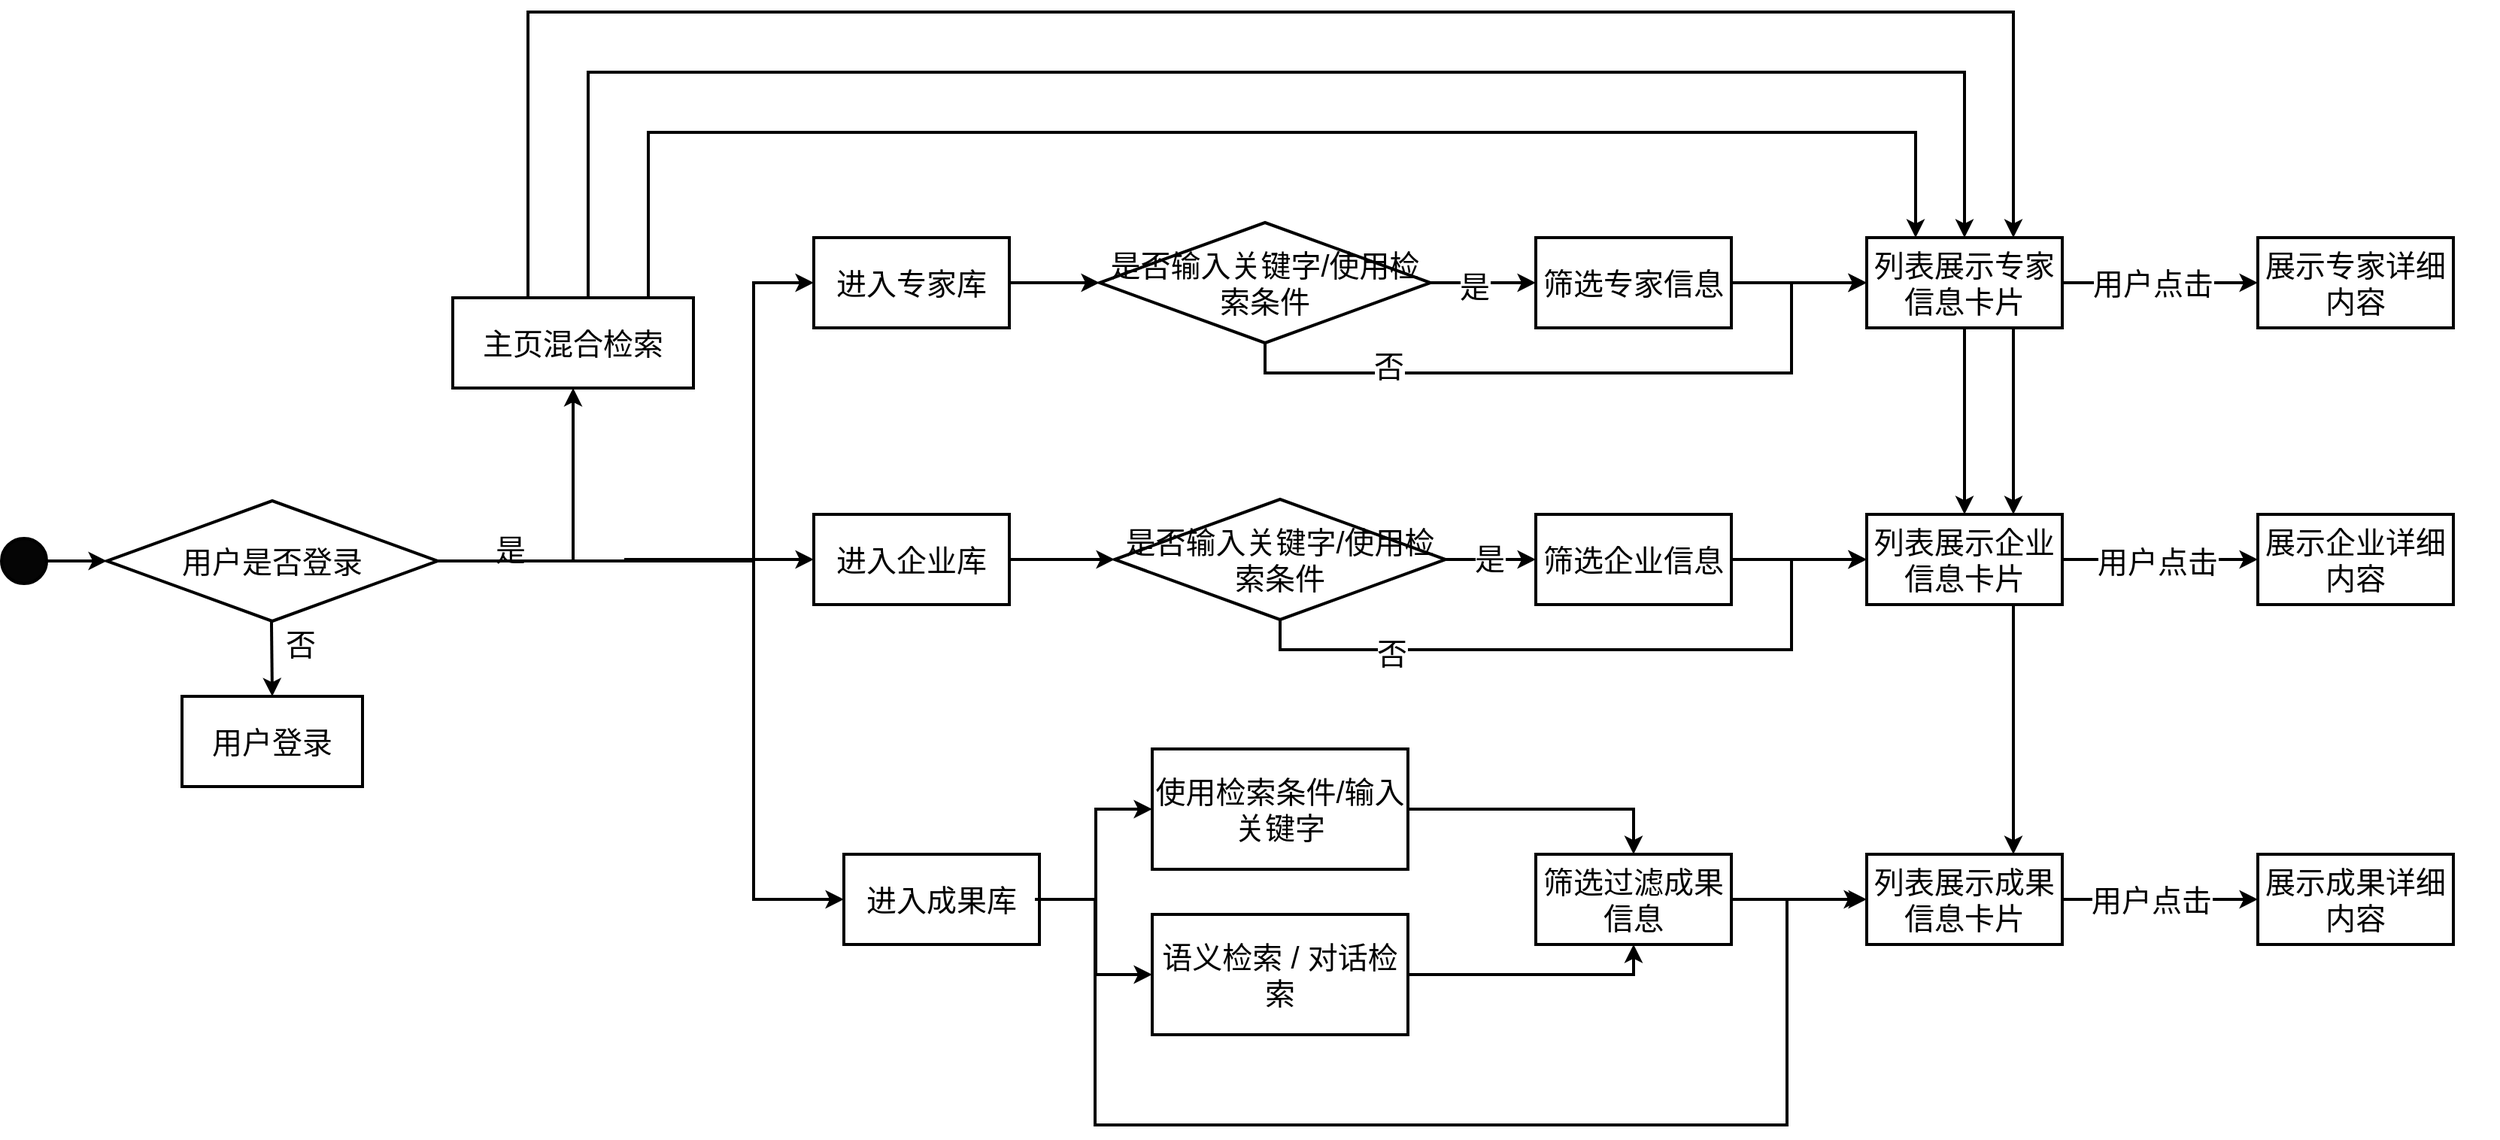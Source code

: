 <mxfile version="24.1.0" type="github">
  <diagram id="6a731a19-8d31-9384-78a2-239565b7b9f0" name="Page-1">
    <mxGraphModel dx="1351" dy="961" grid="1" gridSize="10" guides="1" tooltips="1" connect="1" arrows="1" fold="1" page="1" pageScale="1" pageWidth="1169" pageHeight="827" background="none" math="0" shadow="0">
      <root>
        <mxCell id="0" />
        <mxCell id="1" parent="0" />
        <mxCell id="HjFKRSdiYvEhEO2Qcr20-55" value="" style="ellipse;whiteSpace=wrap;html=1;aspect=fixed;fillColor=#050505;strokeWidth=2;fontSize=20;" parent="1" vertex="1">
          <mxGeometry x="20" y="400" width="30" height="30" as="geometry" />
        </mxCell>
        <mxCell id="HjFKRSdiYvEhEO2Qcr20-96" style="edgeStyle=orthogonalEdgeStyle;rounded=0;orthogonalLoop=1;jettySize=auto;html=1;exitX=1;exitY=0.5;exitDx=0;exitDy=0;entryX=0;entryY=0.5;entryDx=0;entryDy=0;fontSize=20;strokeWidth=2;" parent="1" source="HjFKRSdiYvEhEO2Qcr20-56" target="HjFKRSdiYvEhEO2Qcr20-67" edge="1">
          <mxGeometry relative="1" as="geometry" />
        </mxCell>
        <mxCell id="HjFKRSdiYvEhEO2Qcr20-98" style="edgeStyle=orthogonalEdgeStyle;rounded=0;orthogonalLoop=1;jettySize=auto;html=1;exitX=1;exitY=0.5;exitDx=0;exitDy=0;entryX=0.5;entryY=1;entryDx=0;entryDy=0;fontSize=20;strokeWidth=2;" parent="1" source="HjFKRSdiYvEhEO2Qcr20-56" target="HjFKRSdiYvEhEO2Qcr20-63" edge="1">
          <mxGeometry relative="1" as="geometry" />
        </mxCell>
        <mxCell id="HjFKRSdiYvEhEO2Qcr20-99" value="是" style="edgeLabel;html=1;align=center;verticalAlign=middle;resizable=0;points=[];fontSize=20;" parent="HjFKRSdiYvEhEO2Qcr20-98" vertex="1" connectable="0">
          <mxGeometry x="-0.545" y="8" relative="1" as="geometry">
            <mxPoint x="1" as="offset" />
          </mxGeometry>
        </mxCell>
        <mxCell id="HjFKRSdiYvEhEO2Qcr20-101" style="edgeStyle=orthogonalEdgeStyle;rounded=0;orthogonalLoop=1;jettySize=auto;html=1;exitX=1;exitY=0.5;exitDx=0;exitDy=0;entryX=0;entryY=0.5;entryDx=0;entryDy=0;fontSize=20;strokeWidth=2;" parent="1" edge="1">
          <mxGeometry relative="1" as="geometry">
            <mxPoint x="310" y="415.0" as="sourcePoint" />
            <mxPoint x="560" y="230" as="targetPoint" />
            <Array as="points">
              <mxPoint x="520" y="415" />
              <mxPoint x="520" y="230" />
            </Array>
          </mxGeometry>
        </mxCell>
        <mxCell id="EPIiO57T3E8FwwLYKxqD-9" style="edgeStyle=orthogonalEdgeStyle;rounded=0;orthogonalLoop=1;jettySize=auto;html=1;exitX=1;exitY=0.5;exitDx=0;exitDy=0;entryX=0;entryY=0.5;entryDx=0;entryDy=0;strokeWidth=2;" edge="1" parent="1" source="HjFKRSdiYvEhEO2Qcr20-56" target="HjFKRSdiYvEhEO2Qcr20-69">
          <mxGeometry relative="1" as="geometry">
            <Array as="points">
              <mxPoint x="520" y="415" />
              <mxPoint x="520" y="640" />
            </Array>
          </mxGeometry>
        </mxCell>
        <mxCell id="HjFKRSdiYvEhEO2Qcr20-56" value="&lt;font style=&quot;font-size: 20px;&quot;&gt;用户是否登录&lt;/font&gt;" style="rhombus;whiteSpace=wrap;html=1;strokeWidth=2;fontSize=20;" parent="1" vertex="1">
          <mxGeometry x="90" y="375" width="220" height="80" as="geometry" />
        </mxCell>
        <mxCell id="HjFKRSdiYvEhEO2Qcr20-57" value="" style="group;strokeWidth=2;fontSize=20;" parent="1" vertex="1" connectable="0">
          <mxGeometry x="140" y="505" width="120" height="60" as="geometry" />
        </mxCell>
        <mxCell id="HjFKRSdiYvEhEO2Qcr20-58" value="&lt;font style=&quot;font-size: 20px;&quot;&gt;用户登录&lt;/font&gt;" style="rounded=0;whiteSpace=wrap;html=1;strokeWidth=2;fontSize=20;" parent="HjFKRSdiYvEhEO2Qcr20-57" vertex="1">
          <mxGeometry width="120" height="60" as="geometry" />
        </mxCell>
        <mxCell id="HjFKRSdiYvEhEO2Qcr20-59" value="" style="endArrow=classic;html=1;rounded=0;entryX=0.5;entryY=0;entryDx=0;entryDy=0;strokeWidth=2;fontSize=20;" parent="1" target="HjFKRSdiYvEhEO2Qcr20-58" edge="1">
          <mxGeometry width="50" height="50" relative="1" as="geometry">
            <mxPoint x="199.47" y="455" as="sourcePoint" />
            <mxPoint x="539.47" y="615" as="targetPoint" />
          </mxGeometry>
        </mxCell>
        <mxCell id="HjFKRSdiYvEhEO2Qcr20-60" value="&lt;font style=&quot;font-size: 20px;&quot;&gt;否&lt;/font&gt;" style="text;html=1;align=center;verticalAlign=middle;whiteSpace=wrap;rounded=0;strokeWidth=2;fontSize=20;" parent="1" vertex="1">
          <mxGeometry x="189.47" y="455" width="60" height="30" as="geometry" />
        </mxCell>
        <mxCell id="HjFKRSdiYvEhEO2Qcr20-61" value="" style="endArrow=classic;html=1;rounded=0;exitX=1;exitY=0.5;exitDx=0;exitDy=0;entryX=0;entryY=0.5;entryDx=0;entryDy=0;strokeWidth=2;fontSize=20;" parent="1" source="HjFKRSdiYvEhEO2Qcr20-55" target="HjFKRSdiYvEhEO2Qcr20-56" edge="1">
          <mxGeometry width="50" height="50" relative="1" as="geometry">
            <mxPoint x="360" y="570" as="sourcePoint" />
            <mxPoint x="410" y="520" as="targetPoint" />
          </mxGeometry>
        </mxCell>
        <mxCell id="HjFKRSdiYvEhEO2Qcr20-62" value="" style="group;strokeWidth=2;fontSize=20;" parent="1" vertex="1" connectable="0">
          <mxGeometry x="320" y="240" width="160" height="60" as="geometry" />
        </mxCell>
        <mxCell id="HjFKRSdiYvEhEO2Qcr20-63" value="&lt;font style=&quot;font-size: 20px;&quot;&gt;主页混合检索&lt;/font&gt;" style="rounded=0;whiteSpace=wrap;html=1;strokeWidth=2;fontSize=20;" parent="HjFKRSdiYvEhEO2Qcr20-62" vertex="1">
          <mxGeometry width="160" height="60" as="geometry" />
        </mxCell>
        <mxCell id="HjFKRSdiYvEhEO2Qcr20-64" value="" style="group;strokeWidth=2;fontSize=20;" parent="1" vertex="1" connectable="0">
          <mxGeometry x="560" y="200" width="160" height="60" as="geometry" />
        </mxCell>
        <mxCell id="HjFKRSdiYvEhEO2Qcr20-65" value="&lt;font style=&quot;font-size: 20px;&quot;&gt;进入专家库&lt;/font&gt;" style="rounded=0;whiteSpace=wrap;html=1;strokeWidth=2;fontSize=20;" parent="HjFKRSdiYvEhEO2Qcr20-64" vertex="1">
          <mxGeometry width="130" height="60" as="geometry" />
        </mxCell>
        <mxCell id="HjFKRSdiYvEhEO2Qcr20-66" value="" style="group;strokeWidth=2;fontSize=20;" parent="1" vertex="1" connectable="0">
          <mxGeometry x="560" y="384" width="160" height="60" as="geometry" />
        </mxCell>
        <mxCell id="HjFKRSdiYvEhEO2Qcr20-67" value="&lt;font style=&quot;font-size: 20px;&quot;&gt;进入企业库&lt;/font&gt;" style="rounded=0;whiteSpace=wrap;html=1;strokeWidth=2;fontSize=20;" parent="HjFKRSdiYvEhEO2Qcr20-66" vertex="1">
          <mxGeometry width="130" height="60" as="geometry" />
        </mxCell>
        <mxCell id="HjFKRSdiYvEhEO2Qcr20-68" value="" style="group;strokeWidth=2;fontSize=20;" parent="1" vertex="1" connectable="0">
          <mxGeometry x="580" y="610" width="160" height="60" as="geometry" />
        </mxCell>
        <mxCell id="HjFKRSdiYvEhEO2Qcr20-69" value="&lt;font style=&quot;font-size: 20px;&quot;&gt;进入成果库&lt;/font&gt;" style="rounded=0;whiteSpace=wrap;html=1;strokeWidth=2;fontSize=20;" parent="HjFKRSdiYvEhEO2Qcr20-68" vertex="1">
          <mxGeometry width="130" height="60" as="geometry" />
        </mxCell>
        <mxCell id="HjFKRSdiYvEhEO2Qcr20-104" style="edgeStyle=orthogonalEdgeStyle;rounded=0;orthogonalLoop=1;jettySize=auto;html=1;exitX=1;exitY=0.5;exitDx=0;exitDy=0;entryX=0;entryY=0.5;entryDx=0;entryDy=0;fontSize=20;strokeWidth=2;" parent="1" source="HjFKRSdiYvEhEO2Qcr20-71" target="HjFKRSdiYvEhEO2Qcr20-75" edge="1">
          <mxGeometry relative="1" as="geometry" />
        </mxCell>
        <mxCell id="HjFKRSdiYvEhEO2Qcr20-123" value="是" style="edgeLabel;html=1;align=center;verticalAlign=middle;resizable=0;points=[];fontSize=20;" parent="HjFKRSdiYvEhEO2Qcr20-104" vertex="1" connectable="0">
          <mxGeometry x="-0.185" y="-2" relative="1" as="geometry">
            <mxPoint as="offset" />
          </mxGeometry>
        </mxCell>
        <mxCell id="HjFKRSdiYvEhEO2Qcr20-112" style="edgeStyle=orthogonalEdgeStyle;rounded=0;orthogonalLoop=1;jettySize=auto;html=1;exitX=0.5;exitY=1;exitDx=0;exitDy=0;entryX=0;entryY=0.5;entryDx=0;entryDy=0;fontSize=20;strokeWidth=2;" parent="1" source="HjFKRSdiYvEhEO2Qcr20-71" target="HjFKRSdiYvEhEO2Qcr20-81" edge="1">
          <mxGeometry relative="1" as="geometry">
            <Array as="points">
              <mxPoint x="860" y="290" />
              <mxPoint x="1210" y="290" />
              <mxPoint x="1210" y="230" />
            </Array>
          </mxGeometry>
        </mxCell>
        <mxCell id="HjFKRSdiYvEhEO2Qcr20-122" value="否" style="edgeLabel;html=1;align=center;verticalAlign=middle;resizable=0;points=[];fontSize=20;" parent="HjFKRSdiYvEhEO2Qcr20-112" vertex="1" connectable="0">
          <mxGeometry x="-0.578" y="5" relative="1" as="geometry">
            <mxPoint as="offset" />
          </mxGeometry>
        </mxCell>
        <mxCell id="HjFKRSdiYvEhEO2Qcr20-71" value="&lt;font style=&quot;font-size: 20px;&quot;&gt;是否输入关键字/使用检索条件&lt;/font&gt;" style="rhombus;whiteSpace=wrap;html=1;strokeWidth=2;fontSize=20;" parent="1" vertex="1">
          <mxGeometry x="750" y="190" width="220" height="80" as="geometry" />
        </mxCell>
        <mxCell id="HjFKRSdiYvEhEO2Qcr20-107" style="edgeStyle=orthogonalEdgeStyle;rounded=0;orthogonalLoop=1;jettySize=auto;html=1;exitX=1;exitY=0.5;exitDx=0;exitDy=0;entryX=0;entryY=0.5;entryDx=0;entryDy=0;fontSize=20;strokeWidth=2;" parent="1" source="HjFKRSdiYvEhEO2Qcr20-72" target="HjFKRSdiYvEhEO2Qcr20-77" edge="1">
          <mxGeometry relative="1" as="geometry" />
        </mxCell>
        <mxCell id="HjFKRSdiYvEhEO2Qcr20-126" value="是" style="edgeLabel;html=1;align=center;verticalAlign=middle;resizable=0;points=[];fontSize=20;" parent="HjFKRSdiYvEhEO2Qcr20-107" vertex="1" connectable="0">
          <mxGeometry x="-0.049" y="1" relative="1" as="geometry">
            <mxPoint as="offset" />
          </mxGeometry>
        </mxCell>
        <mxCell id="HjFKRSdiYvEhEO2Qcr20-114" style="edgeStyle=orthogonalEdgeStyle;rounded=0;orthogonalLoop=1;jettySize=auto;html=1;exitX=0.5;exitY=1;exitDx=0;exitDy=0;entryX=0;entryY=0.5;entryDx=0;entryDy=0;fontSize=20;strokeWidth=2;" parent="1" source="HjFKRSdiYvEhEO2Qcr20-72" target="HjFKRSdiYvEhEO2Qcr20-83" edge="1">
          <mxGeometry relative="1" as="geometry">
            <Array as="points">
              <mxPoint x="870" y="474" />
              <mxPoint x="1210" y="474" />
              <mxPoint x="1210" y="414" />
            </Array>
          </mxGeometry>
        </mxCell>
        <mxCell id="HjFKRSdiYvEhEO2Qcr20-124" value="否" style="edgeLabel;html=1;align=center;verticalAlign=middle;resizable=0;points=[];fontSize=20;" parent="HjFKRSdiYvEhEO2Qcr20-114" vertex="1" connectable="0">
          <mxGeometry x="-0.599" y="-2" relative="1" as="geometry">
            <mxPoint as="offset" />
          </mxGeometry>
        </mxCell>
        <mxCell id="HjFKRSdiYvEhEO2Qcr20-72" value="&lt;font style=&quot;font-size: 20px;&quot;&gt;是否输入关键字/使用检索条件&lt;/font&gt;" style="rhombus;whiteSpace=wrap;html=1;strokeWidth=2;fontSize=20;" parent="1" vertex="1">
          <mxGeometry x="760" y="374" width="220" height="80" as="geometry" />
        </mxCell>
        <mxCell id="HjFKRSdiYvEhEO2Qcr20-74" value="" style="group;strokeWidth=2;fontSize=20;" parent="1" vertex="1" connectable="0">
          <mxGeometry x="1040" y="200" width="160" height="60" as="geometry" />
        </mxCell>
        <mxCell id="HjFKRSdiYvEhEO2Qcr20-75" value="&lt;font style=&quot;font-size: 20px;&quot;&gt;筛选专家信息&lt;/font&gt;" style="rounded=0;whiteSpace=wrap;html=1;strokeWidth=2;fontSize=20;" parent="HjFKRSdiYvEhEO2Qcr20-74" vertex="1">
          <mxGeometry width="130" height="60" as="geometry" />
        </mxCell>
        <mxCell id="HjFKRSdiYvEhEO2Qcr20-76" value="" style="group;strokeWidth=2;fontSize=20;" parent="1" vertex="1" connectable="0">
          <mxGeometry x="1040" y="384" width="160" height="60" as="geometry" />
        </mxCell>
        <mxCell id="HjFKRSdiYvEhEO2Qcr20-77" value="&lt;font style=&quot;font-size: 20px;&quot;&gt;筛选企业信息&lt;/font&gt;" style="rounded=0;whiteSpace=wrap;html=1;strokeWidth=2;fontSize=20;" parent="HjFKRSdiYvEhEO2Qcr20-76" vertex="1">
          <mxGeometry width="130" height="60" as="geometry" />
        </mxCell>
        <mxCell id="HjFKRSdiYvEhEO2Qcr20-78" value="" style="group;strokeWidth=2;fontSize=20;" parent="1" vertex="1" connectable="0">
          <mxGeometry x="1040" y="610" width="160" height="60" as="geometry" />
        </mxCell>
        <mxCell id="HjFKRSdiYvEhEO2Qcr20-79" value="&lt;font style=&quot;font-size: 20px;&quot;&gt;筛选过滤成果信息&lt;/font&gt;" style="rounded=0;whiteSpace=wrap;html=1;strokeWidth=2;fontSize=20;" parent="HjFKRSdiYvEhEO2Qcr20-78" vertex="1">
          <mxGeometry width="130" height="60" as="geometry" />
        </mxCell>
        <mxCell id="HjFKRSdiYvEhEO2Qcr20-80" value="" style="group;strokeWidth=2;fontSize=20;" parent="1" vertex="1" connectable="0">
          <mxGeometry x="1260" y="200" width="160" height="60" as="geometry" />
        </mxCell>
        <mxCell id="HjFKRSdiYvEhEO2Qcr20-81" value="&lt;font style=&quot;font-size: 20px;&quot;&gt;列表展示专家信息卡片&lt;/font&gt;" style="rounded=0;whiteSpace=wrap;html=1;strokeWidth=2;fontSize=20;" parent="HjFKRSdiYvEhEO2Qcr20-80" vertex="1">
          <mxGeometry width="130" height="60" as="geometry" />
        </mxCell>
        <mxCell id="HjFKRSdiYvEhEO2Qcr20-82" value="" style="group;strokeWidth=2;fontSize=20;" parent="1" vertex="1" connectable="0">
          <mxGeometry x="1260" y="384" width="160" height="60" as="geometry" />
        </mxCell>
        <mxCell id="HjFKRSdiYvEhEO2Qcr20-83" value="&lt;font style=&quot;font-size: 20px;&quot;&gt;列表展示企业信息卡片&lt;/font&gt;" style="rounded=0;whiteSpace=wrap;html=1;strokeWidth=2;fontSize=20;" parent="HjFKRSdiYvEhEO2Qcr20-82" vertex="1">
          <mxGeometry width="130" height="60" as="geometry" />
        </mxCell>
        <mxCell id="HjFKRSdiYvEhEO2Qcr20-84" value="" style="group;strokeWidth=2;fontSize=20;" parent="1" vertex="1" connectable="0">
          <mxGeometry x="1260" y="610" width="160" height="60" as="geometry" />
        </mxCell>
        <mxCell id="HjFKRSdiYvEhEO2Qcr20-85" value="&lt;font style=&quot;font-size: 20px;&quot;&gt;列表展示成果信息卡片&lt;/font&gt;" style="rounded=0;whiteSpace=wrap;html=1;strokeWidth=2;fontSize=20;" parent="HjFKRSdiYvEhEO2Qcr20-84" vertex="1">
          <mxGeometry width="130" height="60" as="geometry" />
        </mxCell>
        <mxCell id="HjFKRSdiYvEhEO2Qcr20-90" value="" style="group;strokeWidth=2;fontSize=20;" parent="1" vertex="1" connectable="0">
          <mxGeometry x="1520" y="200" width="160" height="60" as="geometry" />
        </mxCell>
        <mxCell id="HjFKRSdiYvEhEO2Qcr20-91" value="&lt;font style=&quot;font-size: 20px;&quot;&gt;展示专家详细内容&lt;/font&gt;" style="rounded=0;whiteSpace=wrap;html=1;strokeWidth=2;fontSize=20;" parent="HjFKRSdiYvEhEO2Qcr20-90" vertex="1">
          <mxGeometry width="130" height="60" as="geometry" />
        </mxCell>
        <mxCell id="HjFKRSdiYvEhEO2Qcr20-92" value="" style="group;strokeWidth=2;fontSize=20;" parent="1" vertex="1" connectable="0">
          <mxGeometry x="1520" y="384" width="160" height="60" as="geometry" />
        </mxCell>
        <mxCell id="HjFKRSdiYvEhEO2Qcr20-93" value="&lt;font style=&quot;font-size: 20px;&quot;&gt;展示企业详细内容&lt;/font&gt;" style="rounded=0;whiteSpace=wrap;html=1;strokeWidth=2;fontSize=20;" parent="HjFKRSdiYvEhEO2Qcr20-92" vertex="1">
          <mxGeometry width="130" height="60" as="geometry" />
        </mxCell>
        <mxCell id="HjFKRSdiYvEhEO2Qcr20-94" value="" style="group;strokeWidth=2;fontSize=20;" parent="1" vertex="1" connectable="0">
          <mxGeometry x="1520" y="610" width="160" height="60" as="geometry" />
        </mxCell>
        <mxCell id="HjFKRSdiYvEhEO2Qcr20-95" value="&lt;font style=&quot;font-size: 20px;&quot;&gt;展示成果详细内容&lt;/font&gt;" style="rounded=0;whiteSpace=wrap;html=1;strokeWidth=2;fontSize=20;" parent="HjFKRSdiYvEhEO2Qcr20-94" vertex="1">
          <mxGeometry width="130" height="60" as="geometry" />
        </mxCell>
        <mxCell id="HjFKRSdiYvEhEO2Qcr20-102" style="edgeStyle=orthogonalEdgeStyle;rounded=0;orthogonalLoop=1;jettySize=auto;html=1;exitX=1;exitY=0.5;exitDx=0;exitDy=0;entryX=0;entryY=0.5;entryDx=0;entryDy=0;fontSize=20;strokeWidth=2;" parent="1" source="HjFKRSdiYvEhEO2Qcr20-65" target="HjFKRSdiYvEhEO2Qcr20-71" edge="1">
          <mxGeometry relative="1" as="geometry" />
        </mxCell>
        <mxCell id="HjFKRSdiYvEhEO2Qcr20-103" style="edgeStyle=orthogonalEdgeStyle;rounded=0;orthogonalLoop=1;jettySize=auto;html=1;exitX=1;exitY=0.5;exitDx=0;exitDy=0;entryX=0;entryY=0.5;entryDx=0;entryDy=0;fontSize=20;strokeWidth=2;" parent="1" source="HjFKRSdiYvEhEO2Qcr20-67" target="HjFKRSdiYvEhEO2Qcr20-72" edge="1">
          <mxGeometry relative="1" as="geometry" />
        </mxCell>
        <mxCell id="HjFKRSdiYvEhEO2Qcr20-105" style="edgeStyle=orthogonalEdgeStyle;rounded=0;orthogonalLoop=1;jettySize=auto;html=1;exitX=1;exitY=0.5;exitDx=0;exitDy=0;entryX=0;entryY=0.5;entryDx=0;entryDy=0;fontSize=20;strokeWidth=2;" parent="1" source="HjFKRSdiYvEhEO2Qcr20-75" target="HjFKRSdiYvEhEO2Qcr20-81" edge="1">
          <mxGeometry relative="1" as="geometry" />
        </mxCell>
        <mxCell id="HjFKRSdiYvEhEO2Qcr20-110" style="edgeStyle=orthogonalEdgeStyle;rounded=0;orthogonalLoop=1;jettySize=auto;html=1;exitX=1;exitY=0.5;exitDx=0;exitDy=0;entryX=0;entryY=0.5;entryDx=0;entryDy=0;fontSize=20;strokeWidth=2;" parent="1" source="HjFKRSdiYvEhEO2Qcr20-79" target="HjFKRSdiYvEhEO2Qcr20-85" edge="1">
          <mxGeometry relative="1" as="geometry" />
        </mxCell>
        <mxCell id="HjFKRSdiYvEhEO2Qcr20-111" style="edgeStyle=orthogonalEdgeStyle;rounded=0;orthogonalLoop=1;jettySize=auto;html=1;exitX=1;exitY=0.5;exitDx=0;exitDy=0;entryX=0;entryY=0.5;entryDx=0;entryDy=0;fontSize=20;strokeWidth=2;" parent="1" source="HjFKRSdiYvEhEO2Qcr20-77" target="HjFKRSdiYvEhEO2Qcr20-83" edge="1">
          <mxGeometry relative="1" as="geometry" />
        </mxCell>
        <mxCell id="HjFKRSdiYvEhEO2Qcr20-119" style="edgeStyle=orthogonalEdgeStyle;rounded=0;orthogonalLoop=1;jettySize=auto;html=1;exitX=0.5;exitY=1;exitDx=0;exitDy=0;entryX=0.5;entryY=0;entryDx=0;entryDy=0;fontSize=20;strokeWidth=2;" parent="1" source="HjFKRSdiYvEhEO2Qcr20-81" target="HjFKRSdiYvEhEO2Qcr20-83" edge="1">
          <mxGeometry relative="1" as="geometry" />
        </mxCell>
        <mxCell id="HjFKRSdiYvEhEO2Qcr20-120" style="edgeStyle=orthogonalEdgeStyle;rounded=0;orthogonalLoop=1;jettySize=auto;html=1;exitX=0.75;exitY=1;exitDx=0;exitDy=0;entryX=0.75;entryY=0;entryDx=0;entryDy=0;fontSize=20;strokeWidth=2;" parent="1" source="HjFKRSdiYvEhEO2Qcr20-81" target="HjFKRSdiYvEhEO2Qcr20-83" edge="1">
          <mxGeometry relative="1" as="geometry" />
        </mxCell>
        <mxCell id="HjFKRSdiYvEhEO2Qcr20-121" style="edgeStyle=orthogonalEdgeStyle;rounded=0;orthogonalLoop=1;jettySize=auto;html=1;exitX=0.75;exitY=1;exitDx=0;exitDy=0;entryX=0.75;entryY=0;entryDx=0;entryDy=0;fontSize=20;strokeWidth=2;" parent="1" source="HjFKRSdiYvEhEO2Qcr20-83" target="HjFKRSdiYvEhEO2Qcr20-85" edge="1">
          <mxGeometry relative="1" as="geometry" />
        </mxCell>
        <mxCell id="HjFKRSdiYvEhEO2Qcr20-128" style="edgeStyle=orthogonalEdgeStyle;rounded=0;orthogonalLoop=1;jettySize=auto;html=1;exitX=1;exitY=0.5;exitDx=0;exitDy=0;entryX=0;entryY=0.5;entryDx=0;entryDy=0;fontSize=20;strokeWidth=2;" parent="1" source="HjFKRSdiYvEhEO2Qcr20-81" target="HjFKRSdiYvEhEO2Qcr20-91" edge="1">
          <mxGeometry relative="1" as="geometry" />
        </mxCell>
        <mxCell id="HjFKRSdiYvEhEO2Qcr20-131" value="用户点击" style="edgeLabel;html=1;align=center;verticalAlign=middle;resizable=0;points=[];fontSize=20;" parent="HjFKRSdiYvEhEO2Qcr20-128" vertex="1" connectable="0">
          <mxGeometry x="-0.078" relative="1" as="geometry">
            <mxPoint as="offset" />
          </mxGeometry>
        </mxCell>
        <mxCell id="HjFKRSdiYvEhEO2Qcr20-129" style="edgeStyle=orthogonalEdgeStyle;rounded=0;orthogonalLoop=1;jettySize=auto;html=1;exitX=1;exitY=0.5;exitDx=0;exitDy=0;entryX=0;entryY=0.5;entryDx=0;entryDy=0;fontSize=20;strokeWidth=2;" parent="1" source="HjFKRSdiYvEhEO2Qcr20-83" target="HjFKRSdiYvEhEO2Qcr20-93" edge="1">
          <mxGeometry relative="1" as="geometry" />
        </mxCell>
        <mxCell id="HjFKRSdiYvEhEO2Qcr20-132" value="用户点击" style="edgeLabel;html=1;align=center;verticalAlign=middle;resizable=0;points=[];fontSize=20;" parent="HjFKRSdiYvEhEO2Qcr20-129" vertex="1" connectable="0">
          <mxGeometry x="-0.034" y="-1" relative="1" as="geometry">
            <mxPoint as="offset" />
          </mxGeometry>
        </mxCell>
        <mxCell id="HjFKRSdiYvEhEO2Qcr20-130" style="edgeStyle=orthogonalEdgeStyle;rounded=0;orthogonalLoop=1;jettySize=auto;html=1;exitX=1;exitY=0.5;exitDx=0;exitDy=0;entryX=0;entryY=0.5;entryDx=0;entryDy=0;fontSize=20;strokeWidth=2;" parent="1" source="HjFKRSdiYvEhEO2Qcr20-85" target="HjFKRSdiYvEhEO2Qcr20-95" edge="1">
          <mxGeometry relative="1" as="geometry" />
        </mxCell>
        <mxCell id="HjFKRSdiYvEhEO2Qcr20-133" value="用户点击" style="edgeLabel;html=1;align=center;verticalAlign=middle;resizable=0;points=[];fontSize=20;" parent="HjFKRSdiYvEhEO2Qcr20-130" vertex="1" connectable="0">
          <mxGeometry x="-0.1" relative="1" as="geometry">
            <mxPoint as="offset" />
          </mxGeometry>
        </mxCell>
        <mxCell id="HjFKRSdiYvEhEO2Qcr20-134" style="edgeStyle=orthogonalEdgeStyle;rounded=0;orthogonalLoop=1;jettySize=auto;html=1;exitX=0.5;exitY=0;exitDx=0;exitDy=0;entryX=0.5;entryY=0;entryDx=0;entryDy=0;fontSize=20;strokeWidth=2;" parent="1" source="HjFKRSdiYvEhEO2Qcr20-63" target="HjFKRSdiYvEhEO2Qcr20-81" edge="1">
          <mxGeometry relative="1" as="geometry">
            <Array as="points">
              <mxPoint x="410" y="90" />
              <mxPoint x="1325" y="90" />
            </Array>
          </mxGeometry>
        </mxCell>
        <mxCell id="HjFKRSdiYvEhEO2Qcr20-135" style="edgeStyle=orthogonalEdgeStyle;rounded=0;orthogonalLoop=1;jettySize=auto;html=1;exitX=0.75;exitY=0;exitDx=0;exitDy=0;entryX=0.25;entryY=0;entryDx=0;entryDy=0;fontSize=20;strokeWidth=2;" parent="1" source="HjFKRSdiYvEhEO2Qcr20-63" target="HjFKRSdiYvEhEO2Qcr20-81" edge="1">
          <mxGeometry relative="1" as="geometry">
            <Array as="points">
              <mxPoint x="450" y="130" />
              <mxPoint x="1293" y="130" />
            </Array>
          </mxGeometry>
        </mxCell>
        <mxCell id="HjFKRSdiYvEhEO2Qcr20-136" style="edgeStyle=orthogonalEdgeStyle;rounded=0;orthogonalLoop=1;jettySize=auto;html=1;exitX=0.25;exitY=0;exitDx=0;exitDy=0;entryX=0.75;entryY=0;entryDx=0;entryDy=0;fontSize=20;strokeWidth=2;" parent="1" source="HjFKRSdiYvEhEO2Qcr20-63" target="HjFKRSdiYvEhEO2Qcr20-81" edge="1">
          <mxGeometry relative="1" as="geometry">
            <Array as="points">
              <mxPoint x="370" y="50" />
              <mxPoint x="1358" y="50" />
            </Array>
          </mxGeometry>
        </mxCell>
        <mxCell id="EPIiO57T3E8FwwLYKxqD-6" style="edgeStyle=orthogonalEdgeStyle;rounded=0;orthogonalLoop=1;jettySize=auto;html=1;exitX=1;exitY=0.5;exitDx=0;exitDy=0;entryX=0.5;entryY=0;entryDx=0;entryDy=0;fontSize=20;strokeWidth=2;" edge="1" parent="1" source="EPIiO57T3E8FwwLYKxqD-1" target="HjFKRSdiYvEhEO2Qcr20-79">
          <mxGeometry relative="1" as="geometry" />
        </mxCell>
        <mxCell id="EPIiO57T3E8FwwLYKxqD-1" value="&lt;font style=&quot;font-size: 20px;&quot;&gt;使用检索条件/输入关键字&lt;/font&gt;" style="rounded=0;whiteSpace=wrap;html=1;strokeWidth=2;fontSize=20;" vertex="1" parent="1">
          <mxGeometry x="785" y="540" width="170" height="80" as="geometry" />
        </mxCell>
        <mxCell id="EPIiO57T3E8FwwLYKxqD-7" style="edgeStyle=orthogonalEdgeStyle;rounded=0;orthogonalLoop=1;jettySize=auto;html=1;exitX=1;exitY=0.5;exitDx=0;exitDy=0;entryX=0.5;entryY=1;entryDx=0;entryDy=0;fontSize=20;strokeWidth=2;" edge="1" parent="1" source="EPIiO57T3E8FwwLYKxqD-2" target="HjFKRSdiYvEhEO2Qcr20-79">
          <mxGeometry relative="1" as="geometry" />
        </mxCell>
        <mxCell id="EPIiO57T3E8FwwLYKxqD-2" value="&lt;font style=&quot;font-size: 20px;&quot;&gt;语义检索 / 对话检索&lt;/font&gt;" style="rounded=0;whiteSpace=wrap;html=1;strokeWidth=2;fontSize=20;" vertex="1" parent="1">
          <mxGeometry x="785" y="650" width="170" height="80" as="geometry" />
        </mxCell>
        <mxCell id="EPIiO57T3E8FwwLYKxqD-3" style="edgeStyle=orthogonalEdgeStyle;rounded=0;orthogonalLoop=1;jettySize=auto;html=1;exitX=1;exitY=0.5;exitDx=0;exitDy=0;entryX=0;entryY=0.5;entryDx=0;entryDy=0;fontSize=20;strokeWidth=2;" edge="1" parent="1" source="HjFKRSdiYvEhEO2Qcr20-69" target="EPIiO57T3E8FwwLYKxqD-1">
          <mxGeometry relative="1" as="geometry" />
        </mxCell>
        <mxCell id="EPIiO57T3E8FwwLYKxqD-4" style="edgeStyle=orthogonalEdgeStyle;rounded=0;orthogonalLoop=1;jettySize=auto;html=1;exitX=1;exitY=0.5;exitDx=0;exitDy=0;entryX=0;entryY=0.5;entryDx=0;entryDy=0;fontSize=20;strokeWidth=2;" edge="1" parent="1" source="HjFKRSdiYvEhEO2Qcr20-69" target="EPIiO57T3E8FwwLYKxqD-2">
          <mxGeometry relative="1" as="geometry" />
        </mxCell>
        <mxCell id="EPIiO57T3E8FwwLYKxqD-8" style="edgeStyle=orthogonalEdgeStyle;rounded=0;orthogonalLoop=1;jettySize=auto;html=1;exitX=1;exitY=0.5;exitDx=0;exitDy=0;entryX=0;entryY=0.5;entryDx=0;entryDy=0;fontSize=20;strokeWidth=2;" edge="1" parent="1">
          <mxGeometry relative="1" as="geometry">
            <mxPoint x="707" y="640" as="sourcePoint" />
            <mxPoint x="1257" y="640" as="targetPoint" />
            <Array as="points">
              <mxPoint x="747" y="640" />
              <mxPoint x="747" y="790" />
              <mxPoint x="1207" y="790" />
              <mxPoint x="1207" y="640" />
            </Array>
          </mxGeometry>
        </mxCell>
      </root>
    </mxGraphModel>
  </diagram>
</mxfile>
